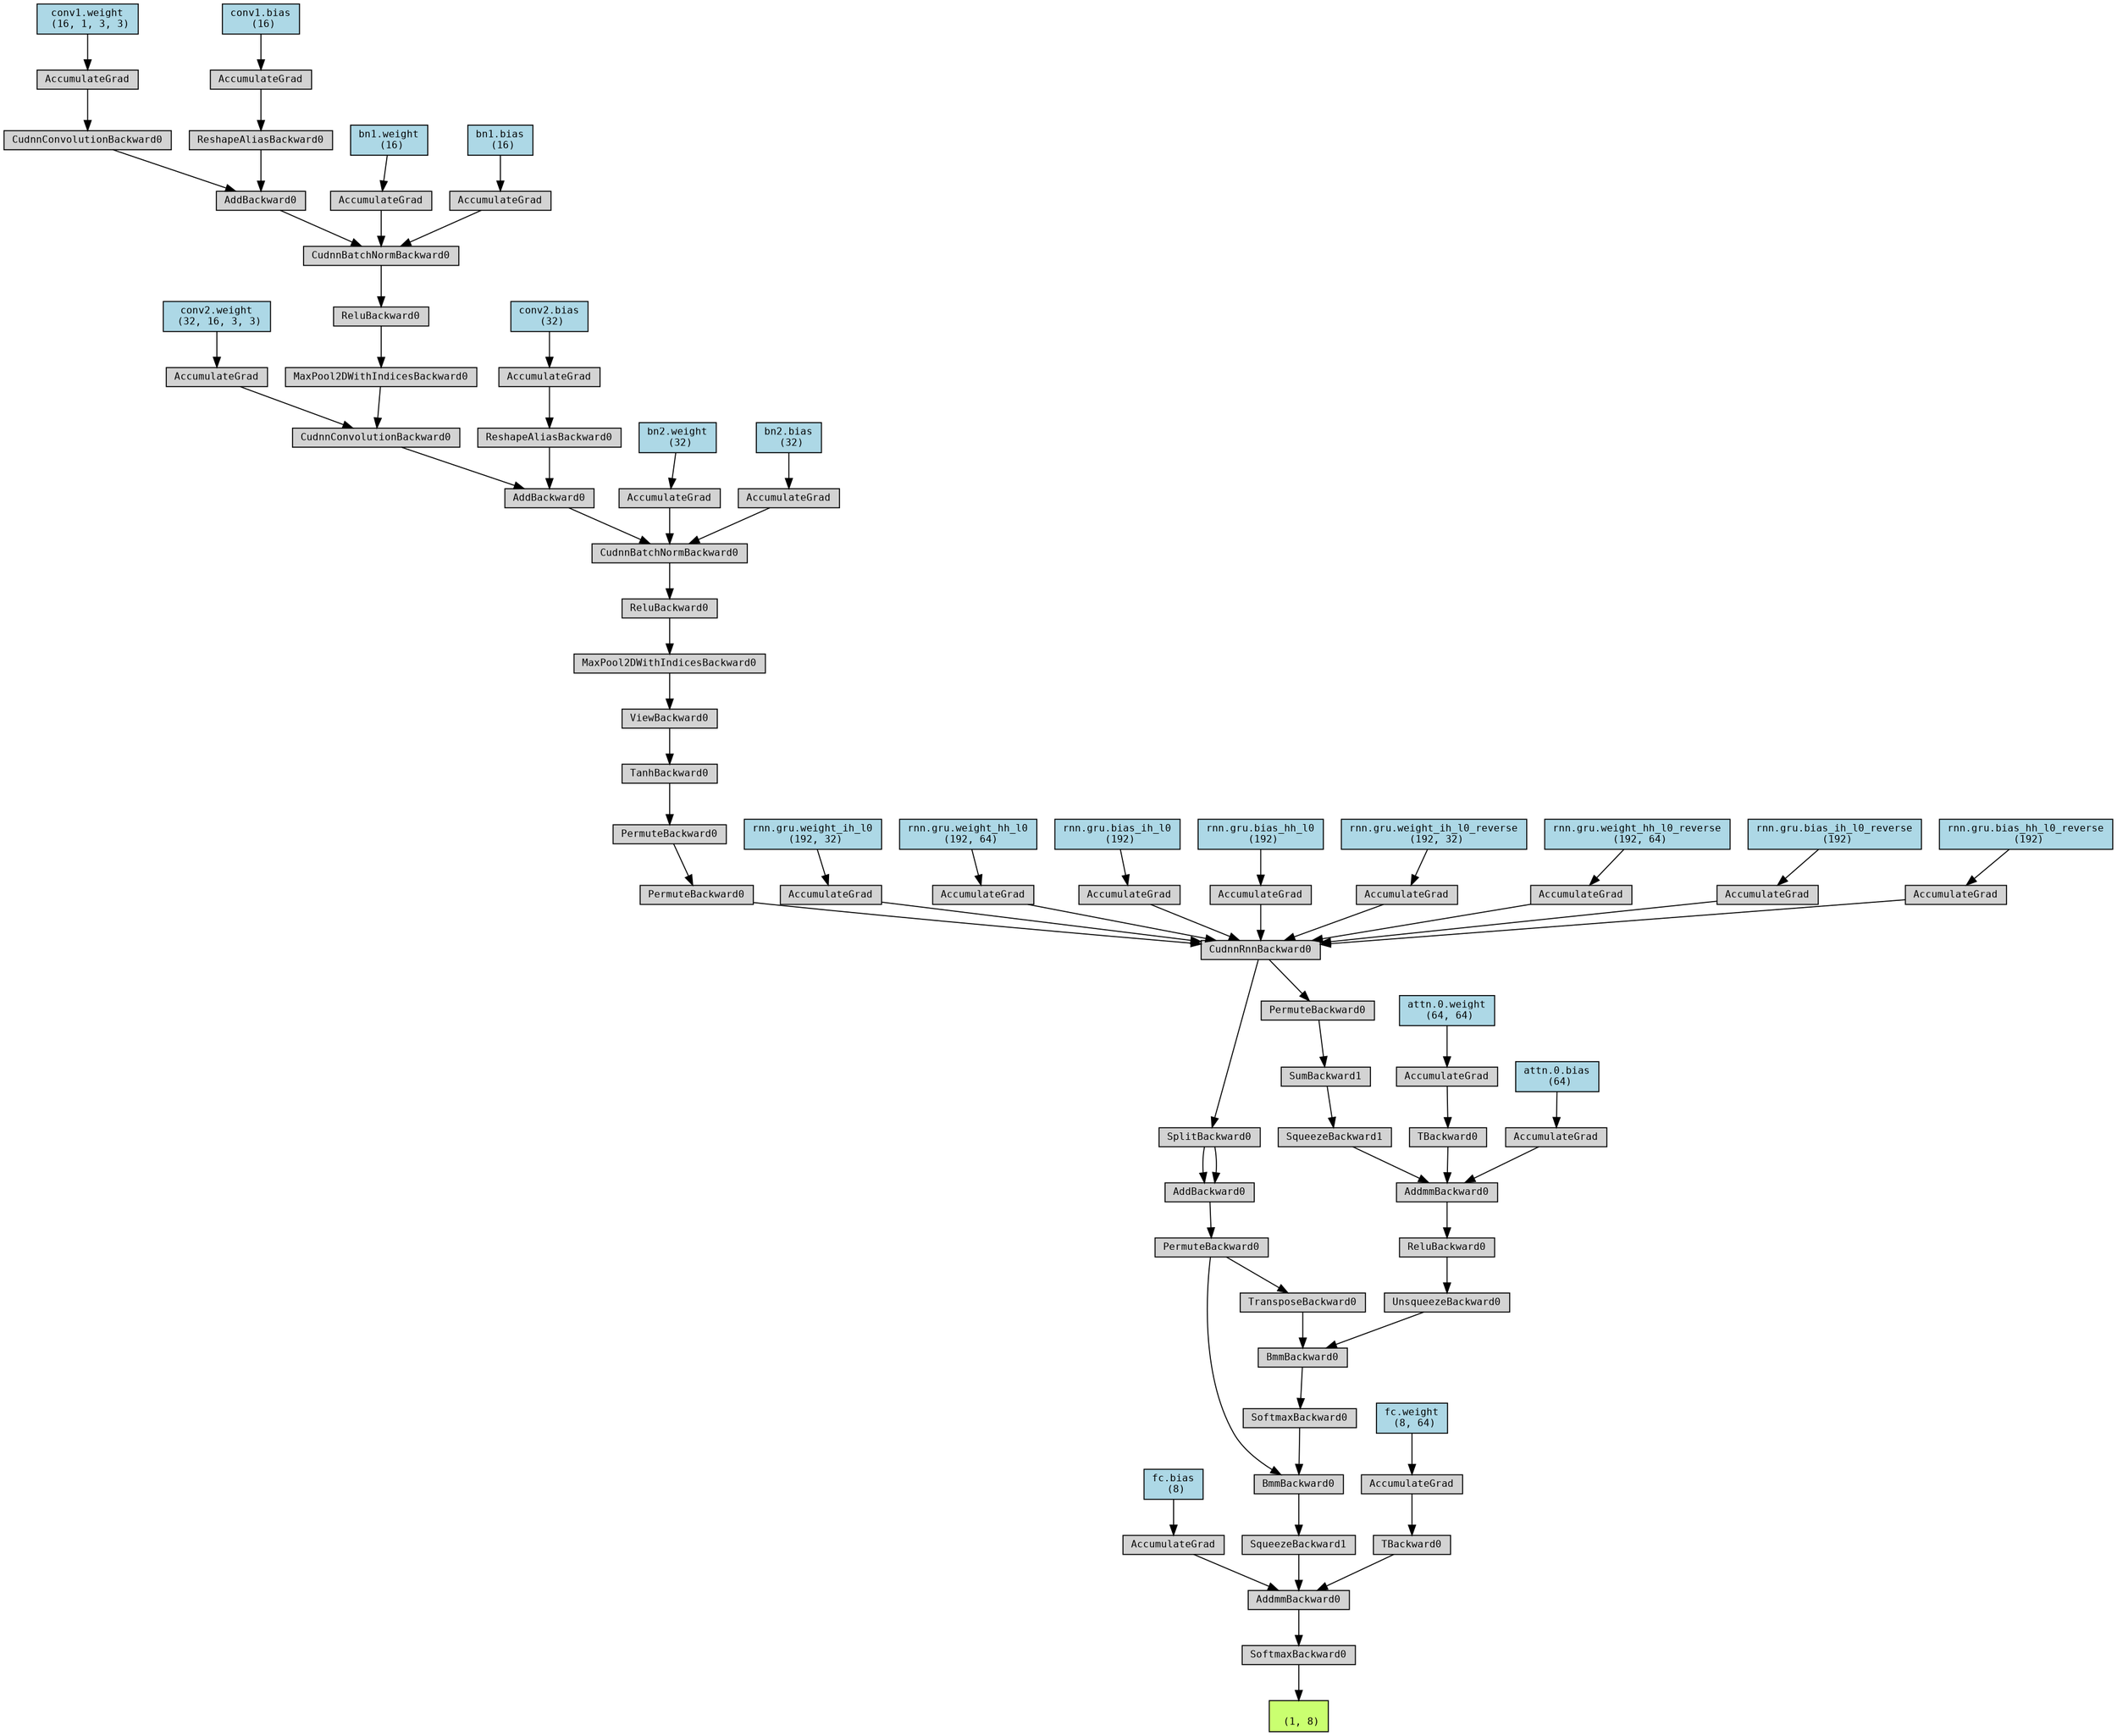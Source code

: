 digraph {
	graph [size="23.099999999999998,23.099999999999998"]
	node [align=left fontname=monospace fontsize=10 height=0.2 ranksep=0.1 shape=box style=filled]
	139905123795248 [label="
 (1, 8)" fillcolor=darkolivegreen1]
	139905123782864 [label=SoftmaxBackward0]
	139905123782912 -> 139905123782864
	139905123782912 [label=AddmmBackward0]
	139905123783056 -> 139905123782912
	139905143331472 [label="fc.bias
 (8)" fillcolor=lightblue]
	139905143331472 -> 139905123783056
	139905123783056 [label=AccumulateGrad]
	139905123783152 -> 139905123782912
	139905123783152 [label=SqueezeBackward1]
	139905123783632 -> 139905123783152
	139905123783632 [label=BmmBackward0]
	139905123783824 -> 139905123783632
	139905123783824 [label=SoftmaxBackward0]
	139905123783968 -> 139905123783824
	139905123783968 [label=BmmBackward0]
	139905123784160 -> 139905123783968
	139905123784160 [label=UnsqueezeBackward0]
	139905123784256 -> 139905123784160
	139905123784256 [label=ReluBackward0]
	139905123784352 -> 139905123784256
	139905123784352 [label=AddmmBackward0]
	139905123784400 -> 139905123784352
	139905143331312 [label="attn.0.bias
 (64)" fillcolor=lightblue]
	139905143331312 -> 139905123784400
	139905123784400 [label=AccumulateGrad]
	139905123784064 -> 139905123784352
	139905123784064 [label=SqueezeBackward1]
	139905123784736 -> 139905123784064
	139905123784736 [label=SumBackward1]
	139905123784928 -> 139905123784736
	139905123784928 [label=PermuteBackward0]
	139905123785024 -> 139905123784928
	139905123785024 [label=CudnnRnnBackward0]
	139905123785120 -> 139905123785024
	139905123785120 [label=PermuteBackward0]
	139905123785600 -> 139905123785120
	139905123785600 [label=PermuteBackward0]
	139905123785648 -> 139905123785600
	139905123785648 [label=TanhBackward0]
	139905123785792 -> 139905123785648
	139905123785792 [label=ViewBackward0]
	139905123785936 -> 139905123785792
	139905123785936 [label=MaxPool2DWithIndicesBackward0]
	139905123786080 -> 139905123785936
	139905123786080 [label=ReluBackward0]
	139905123786224 -> 139905123786080
	139905123786224 [label=CudnnBatchNormBackward0]
	139905123786368 -> 139905123786224
	139905123786368 [label=AddBackward0]
	139905123786656 -> 139905123786368
	139905123786656 [label=CudnnConvolutionBackward0]
	139905123786704 -> 139905123786656
	139905123786704 [label=MaxPool2DWithIndicesBackward0]
	139905123881216 -> 139905123786704
	139905123881216 [label=ReluBackward0]
	139905123881264 -> 139905123881216
	139905123881264 [label=CudnnBatchNormBackward0]
	139905123881408 -> 139905123881264
	139905123881408 [label=AddBackward0]
	139905123881696 -> 139905123881408
	139905123881696 [label=CudnnConvolutionBackward0]
	139905123881840 -> 139905123881696
	139905143331632 [label="conv1.weight
 (16, 1, 3, 3)" fillcolor=lightblue]
	139905143331632 -> 139905123881840
	139905123881840 [label=AccumulateGrad]
	139905123881648 -> 139905123881408
	139905123881648 [label=ReshapeAliasBackward0]
	139905123882032 -> 139905123881648
	139905143331712 [label="conv1.bias
 (16)" fillcolor=lightblue]
	139905143331712 -> 139905123882032
	139905123882032 [label=AccumulateGrad]
	139905123881360 -> 139905123881264
	139905143331792 [label="bn1.weight
 (16)" fillcolor=lightblue]
	139905143331792 -> 139905123881360
	139905123881360 [label=AccumulateGrad]
	139905123881504 -> 139905123881264
	139905143331872 [label="bn1.bias
 (16)" fillcolor=lightblue]
	139905143331872 -> 139905123881504
	139905123881504 [label=AccumulateGrad]
	139905123881072 -> 139905123786656
	139905143332272 [label="conv2.weight
 (32, 16, 3, 3)" fillcolor=lightblue]
	139905143332272 -> 139905123881072
	139905123881072 [label=AccumulateGrad]
	139905123786608 -> 139905123786368
	139905123786608 [label=ReshapeAliasBackward0]
	139905123881120 -> 139905123786608
	139905143332352 [label="conv2.bias
 (32)" fillcolor=lightblue]
	139905143332352 -> 139905123881120
	139905123881120 [label=AccumulateGrad]
	139905123786320 -> 139905123786224
	139905143332432 [label="bn2.weight
 (32)" fillcolor=lightblue]
	139905143332432 -> 139905123786320
	139905123786320 [label=AccumulateGrad]
	139905123786464 -> 139905123786224
	139905143332512 [label="bn2.bias
 (32)" fillcolor=lightblue]
	139905143332512 -> 139905123786464
	139905123786464 [label=AccumulateGrad]
	139905123785072 -> 139905123785024
	139905143330192 [label="rnn.gru.weight_ih_l0
 (192, 32)" fillcolor=lightblue]
	139905143330192 -> 139905123785072
	139905123785072 [label=AccumulateGrad]
	139905123784832 -> 139905123785024
	139905143330272 [label="rnn.gru.weight_hh_l0
 (192, 64)" fillcolor=lightblue]
	139905143330272 -> 139905123784832
	139905123784832 [label=AccumulateGrad]
	139905123785168 -> 139905123785024
	139905143330352 [label="rnn.gru.bias_ih_l0
 (192)" fillcolor=lightblue]
	139905143330352 -> 139905123785168
	139905123785168 [label=AccumulateGrad]
	139905123785216 -> 139905123785024
	139905143330432 [label="rnn.gru.bias_hh_l0
 (192)" fillcolor=lightblue]
	139905143330432 -> 139905123785216
	139905123785216 [label=AccumulateGrad]
	139905123785264 -> 139905123785024
	139905143330592 [label="rnn.gru.weight_ih_l0_reverse
 (192, 32)" fillcolor=lightblue]
	139905143330592 -> 139905123785264
	139905123785264 [label=AccumulateGrad]
	139905123785312 -> 139905123785024
	139905143330672 [label="rnn.gru.weight_hh_l0_reverse
 (192, 64)" fillcolor=lightblue]
	139905143330672 -> 139905123785312
	139905123785312 [label=AccumulateGrad]
	139905123785360 -> 139905123785024
	139905143330752 [label="rnn.gru.bias_ih_l0_reverse
 (192)" fillcolor=lightblue]
	139905143330752 -> 139905123785360
	139905123785360 [label=AccumulateGrad]
	139905123785408 -> 139905123785024
	139905143330832 [label="rnn.gru.bias_hh_l0_reverse
 (192)" fillcolor=lightblue]
	139905143330832 -> 139905123785408
	139905123785408 [label=AccumulateGrad]
	139905123784496 -> 139905123784352
	139905123784496 [label=TBackward0]
	139905123784976 -> 139905123784496
	139905143331232 [label="attn.0.weight
 (64, 64)" fillcolor=lightblue]
	139905143331232 -> 139905123784976
	139905123784976 [label=AccumulateGrad]
	139905123784016 -> 139905123783968
	139905123784016 [label=TransposeBackward0]
	139905123783776 -> 139905123784016
	139905123783776 [label=PermuteBackward0]
	139905123784880 -> 139905123783776
	139905123784880 [label=AddBackward0]
	139905123785456 -> 139905123784880
	139905123785456 [label=SplitBackward0]
	139905123785024 -> 139905123785456
	139905123785456 -> 139905123784880
	139905123783776 -> 139905123783632
	139905123782816 -> 139905123782912
	139905123782816 [label=TBackward0]
	139905123783920 -> 139905123782816
	139905143331392 [label="fc.weight
 (8, 64)" fillcolor=lightblue]
	139905143331392 -> 139905123783920
	139905123783920 [label=AccumulateGrad]
	139905123782864 -> 139905123795248
}
